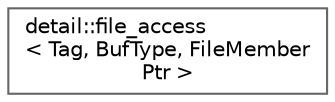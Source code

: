 digraph "类继承关系图"
{
 // LATEX_PDF_SIZE
  bgcolor="transparent";
  edge [fontname=Helvetica,fontsize=10,labelfontname=Helvetica,labelfontsize=10];
  node [fontname=Helvetica,fontsize=10,shape=box,height=0.2,width=0.4];
  rankdir="LR";
  Node0 [id="Node000000",label="detail::file_access\l\< Tag, BufType, FileMember\lPtr \>",height=0.2,width=0.4,color="grey40", fillcolor="white", style="filled",URL="$classdetail_1_1file__access.html",tooltip=" "];
}

